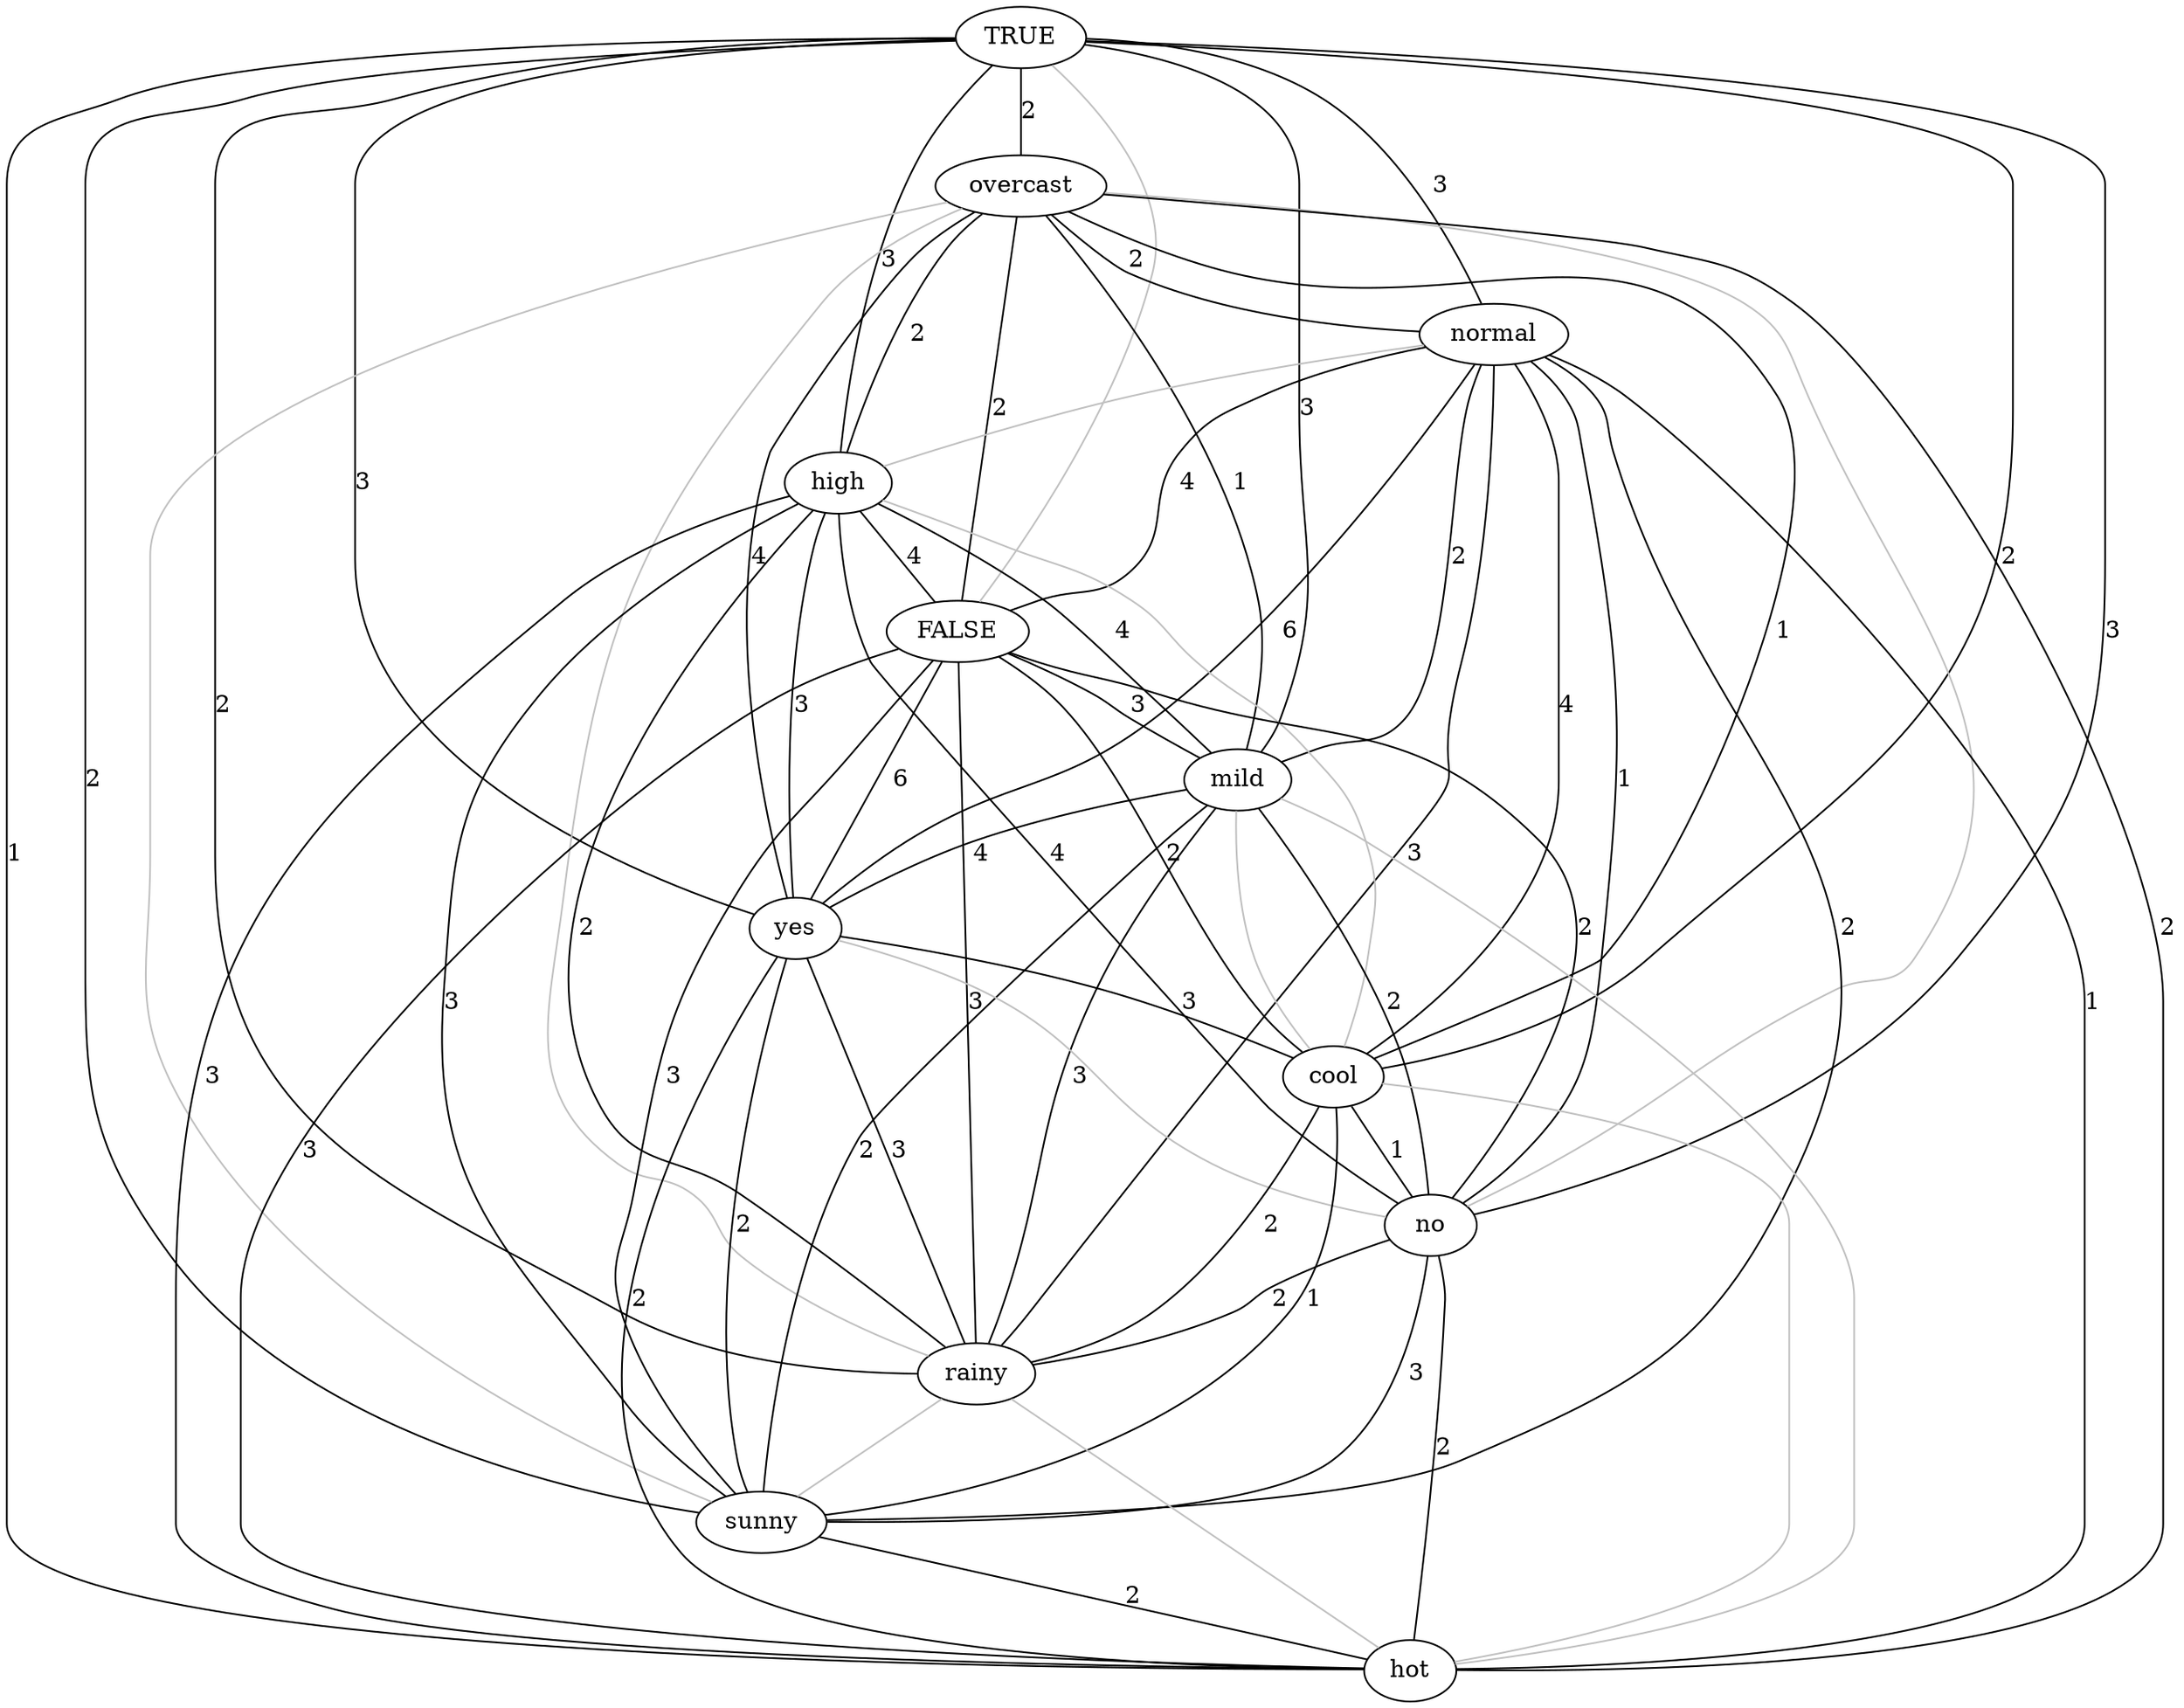 strict graph "" {
TRUE;
overcast;
normal;
high;
FALSE;
mild;
yes;
cool;
no;
rainy;
sunny;
hot;
TRUE -- sunny  [color=black, label=2];
TRUE -- hot  [color=black, label=1];
TRUE -- mild  [color=black, label=3];
TRUE -- yes  [color=black, label=3];
TRUE -- no  [color=black, label=3];
TRUE -- cool  [color=black, label=2];
TRUE -- rainy  [color=black, label=2];
TRUE -- overcast  [color=black, label=2];
TRUE -- normal  [color=black, label=3];
TRUE -- high  [color=black, label=3];
TRUE -- FALSE  [color=gray];
overcast -- yes  [color=black, label=4];
overcast -- mild  [color=black, label=1];
overcast -- no  [color=gray];
overcast -- cool  [color=black, label=1];
overcast -- rainy  [color=gray];
overcast -- sunny  [color=gray];
overcast -- hot  [color=black, label=2];
overcast -- normal  [color=black, label=2];
overcast -- high  [color=black, label=2];
overcast -- FALSE  [color=black, label=2];
normal -- sunny  [color=black, label=2];
normal -- yes  [color=black, label=6];
normal -- mild  [color=black, label=2];
normal -- no  [color=black, label=1];
normal -- cool  [color=black, label=4];
normal -- rainy  [color=black, label=3];
normal -- hot  [color=black, label=1];
normal -- high  [color=gray];
normal -- FALSE  [color=black, label=4];
high -- sunny  [color=black, label=3];
high -- hot  [color=black, label=3];
high -- mild  [color=black, label=4];
high -- no  [color=black, label=4];
high -- cool  [color=gray];
high -- rainy  [color=black, label=2];
high -- yes  [color=black, label=3];
high -- FALSE  [color=black, label=4];
FALSE -- sunny  [color=black, label=3];
FALSE -- yes  [color=black, label=6];
FALSE -- mild  [color=black, label=3];
FALSE -- no  [color=black, label=2];
FALSE -- cool  [color=black, label=2];
FALSE -- rainy  [color=black, label=3];
FALSE -- hot  [color=black, label=3];
mild -- sunny  [color=black, label=2];
mild -- hot  [color=gray];
mild -- yes  [color=black, label=4];
mild -- no  [color=black, label=2];
mild -- cool  [color=gray];
mild -- rainy  [color=black, label=3];
yes -- sunny  [color=black, label=2];
yes -- hot  [color=black, label=2];
yes -- no  [color=gray];
yes -- cool  [color=black, label=3];
yes -- rainy  [color=black, label=3];
cool -- sunny  [color=black, label=1];
cool -- hot  [color=gray];
cool -- no  [color=black, label=1];
cool -- rainy  [color=black, label=2];
no -- sunny  [color=black, label=3];
no -- hot  [color=black, label=2];
no -- rainy  [color=black, label=2];
rainy -- sunny  [color=gray];
rainy -- hot  [color=gray];
sunny -- hot  [color=black, label=2];
}
